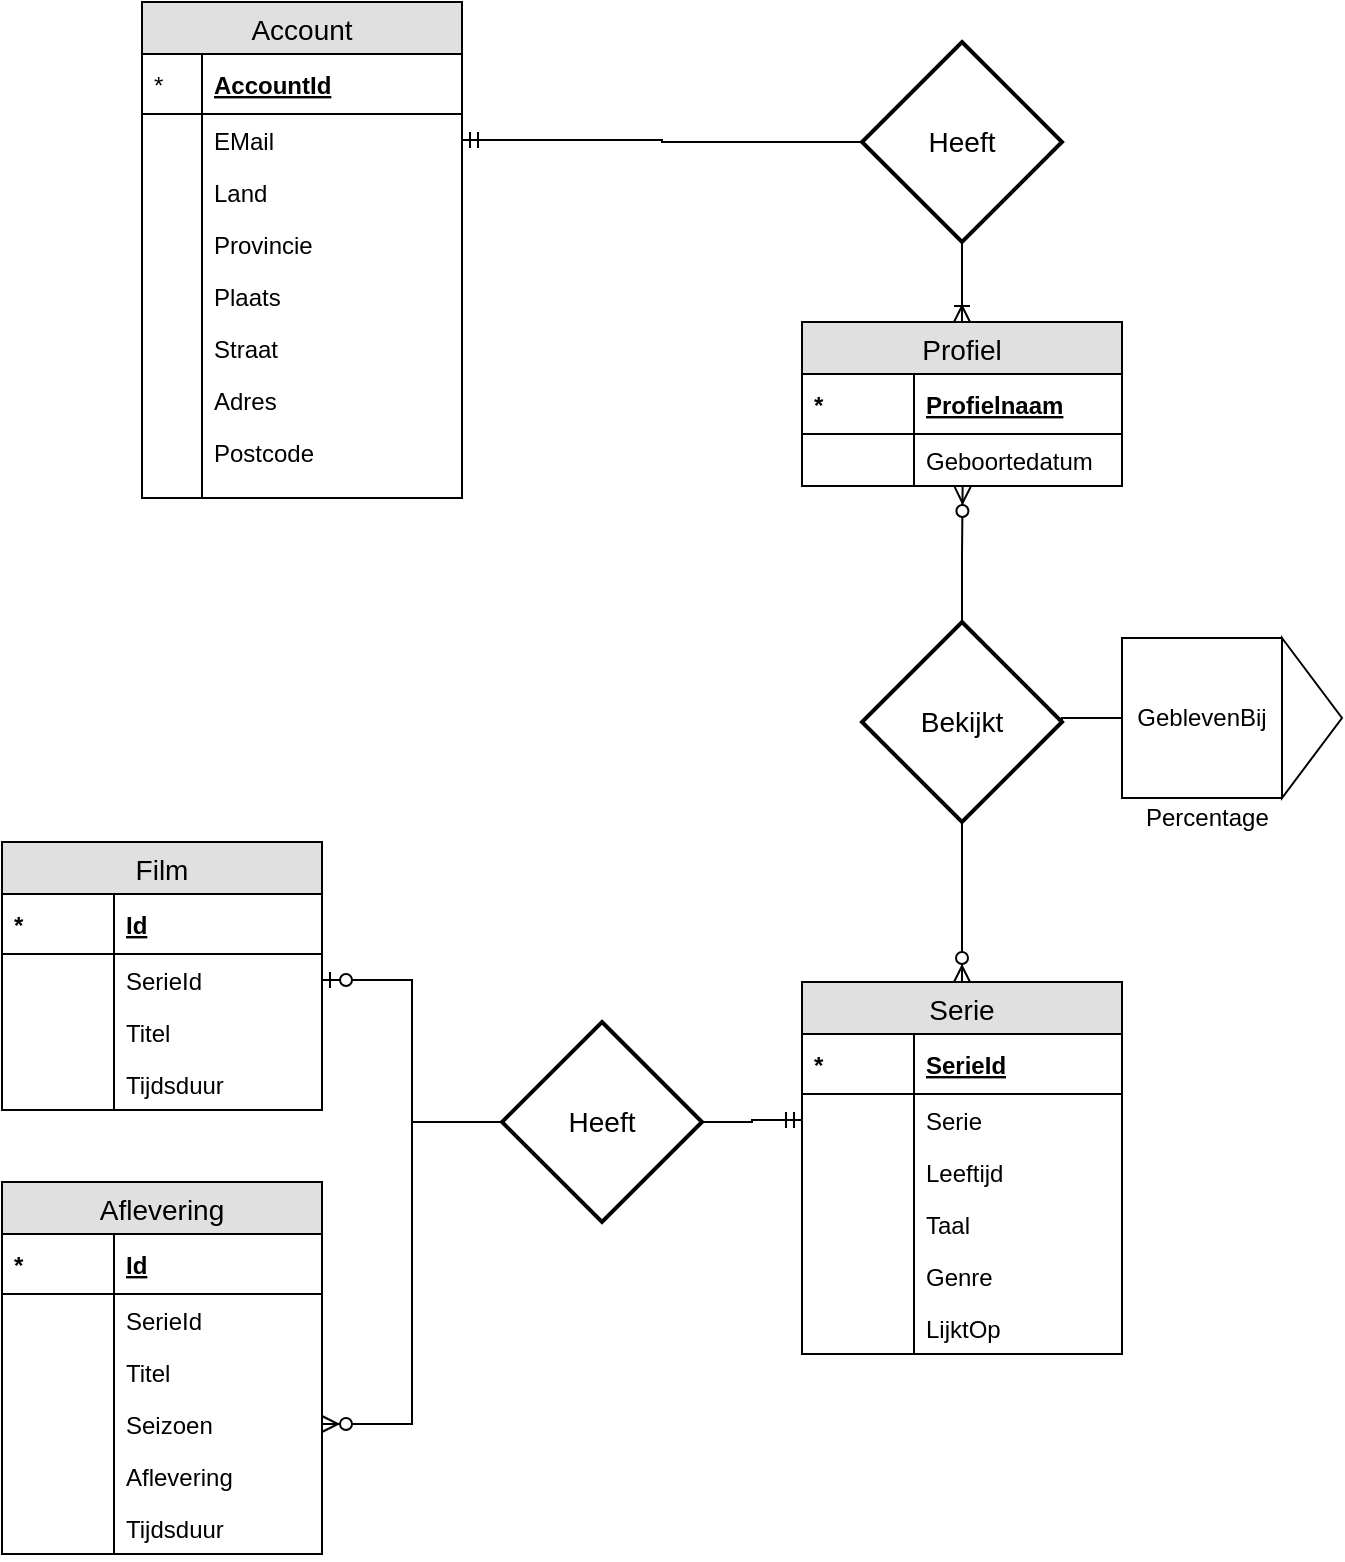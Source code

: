 <mxfile version="12.2.2" type="device" pages="1"><diagram id="GTF6Y3XMVISHfkGuBx8w" name="Page-1"><mxGraphModel dx="893" dy="660" grid="1" gridSize="10" guides="0" tooltips="1" connect="1" arrows="1" fold="1" page="1" pageScale="1" pageWidth="727" pageHeight="869" math="0" shadow="0"><root><mxCell id="0"/><mxCell id="1" parent="0"/><mxCell id="_Yb_HPhV_zAdE_0xKmU--80" value="Film" style="swimlane;fontStyle=0;childLayout=stackLayout;horizontal=1;startSize=26;fillColor=#e0e0e0;horizontalStack=0;resizeParent=1;resizeParentMax=0;resizeLast=0;collapsible=1;marginBottom=0;swimlaneFillColor=#ffffff;align=center;fontSize=14;" parent="1" vertex="1"><mxGeometry x="40" y="720" width="160" height="134" as="geometry"/></mxCell><mxCell id="_Yb_HPhV_zAdE_0xKmU--83" value="Id" style="shape=partialRectangle;top=0;left=0;right=0;bottom=1;align=left;verticalAlign=middle;fillColor=none;spacingLeft=60;spacingRight=4;overflow=hidden;rotatable=0;points=[[0,0.5],[1,0.5]];portConstraint=eastwest;dropTarget=0;fontStyle=5;fontSize=12;" parent="_Yb_HPhV_zAdE_0xKmU--80" vertex="1"><mxGeometry y="26" width="160" height="30" as="geometry"/></mxCell><mxCell id="_Yb_HPhV_zAdE_0xKmU--84" value="*" style="shape=partialRectangle;fontStyle=1;top=0;left=0;bottom=0;fillColor=none;align=left;verticalAlign=middle;spacingLeft=4;spacingRight=4;overflow=hidden;rotatable=0;points=[];portConstraint=eastwest;part=1;fontSize=12;" parent="_Yb_HPhV_zAdE_0xKmU--83" vertex="1" connectable="0"><mxGeometry width="56" height="30" as="geometry"/></mxCell><mxCell id="_Yb_HPhV_zAdE_0xKmU--85" value="SerieId" style="shape=partialRectangle;top=0;left=0;right=0;bottom=0;align=left;verticalAlign=top;fillColor=none;spacingLeft=60;spacingRight=4;overflow=hidden;rotatable=0;points=[[0,0.5],[1,0.5]];portConstraint=eastwest;dropTarget=0;fontSize=12;" parent="_Yb_HPhV_zAdE_0xKmU--80" vertex="1"><mxGeometry y="56" width="160" height="26" as="geometry"/></mxCell><mxCell id="_Yb_HPhV_zAdE_0xKmU--86" value="" style="shape=partialRectangle;top=0;left=0;bottom=0;fillColor=none;align=left;verticalAlign=top;spacingLeft=4;spacingRight=4;overflow=hidden;rotatable=0;points=[];portConstraint=eastwest;part=1;fontSize=12;" parent="_Yb_HPhV_zAdE_0xKmU--85" vertex="1" connectable="0"><mxGeometry width="56" height="26" as="geometry"/></mxCell><mxCell id="1tCk3vJiVh89fxVoKghc-22" value="Titel" style="shape=partialRectangle;top=0;left=0;right=0;bottom=0;align=left;verticalAlign=top;fillColor=none;spacingLeft=60;spacingRight=4;overflow=hidden;rotatable=0;points=[[0,0.5],[1,0.5]];portConstraint=eastwest;dropTarget=0;fontSize=12;" vertex="1" parent="_Yb_HPhV_zAdE_0xKmU--80"><mxGeometry y="82" width="160" height="26" as="geometry"/></mxCell><mxCell id="1tCk3vJiVh89fxVoKghc-23" value="" style="shape=partialRectangle;top=0;left=0;bottom=0;fillColor=none;align=left;verticalAlign=top;spacingLeft=4;spacingRight=4;overflow=hidden;rotatable=0;points=[];portConstraint=eastwest;part=1;fontSize=12;" vertex="1" connectable="0" parent="1tCk3vJiVh89fxVoKghc-22"><mxGeometry width="56" height="26" as="geometry"/></mxCell><mxCell id="_Yb_HPhV_zAdE_0xKmU--92" value="Tijdsduur" style="shape=partialRectangle;top=0;left=0;right=0;bottom=0;align=left;verticalAlign=top;fillColor=none;spacingLeft=60;spacingRight=4;overflow=hidden;rotatable=0;points=[[0,0.5],[1,0.5]];portConstraint=eastwest;dropTarget=0;fontSize=12;" parent="_Yb_HPhV_zAdE_0xKmU--80" vertex="1"><mxGeometry y="108" width="160" height="26" as="geometry"/></mxCell><mxCell id="_Yb_HPhV_zAdE_0xKmU--93" value="" style="shape=partialRectangle;top=0;left=0;bottom=0;fillColor=none;align=left;verticalAlign=top;spacingLeft=4;spacingRight=4;overflow=hidden;rotatable=0;points=[];portConstraint=eastwest;part=1;fontSize=12;" parent="_Yb_HPhV_zAdE_0xKmU--92" vertex="1" connectable="0"><mxGeometry width="56" height="26" as="geometry"/></mxCell><mxCell id="_Yb_HPhV_zAdE_0xKmU--98" value="Serie" style="swimlane;fontStyle=0;childLayout=stackLayout;horizontal=1;startSize=26;fillColor=#e0e0e0;horizontalStack=0;resizeParent=1;resizeParentMax=0;resizeLast=0;collapsible=1;marginBottom=0;swimlaneFillColor=#ffffff;align=center;fontSize=14;" parent="1" vertex="1"><mxGeometry x="440" y="790" width="160" height="186" as="geometry"/></mxCell><mxCell id="1tCk3vJiVh89fxVoKghc-26" value="SerieId" style="shape=partialRectangle;top=0;left=0;right=0;bottom=1;align=left;verticalAlign=middle;fillColor=none;spacingLeft=60;spacingRight=4;overflow=hidden;rotatable=0;points=[[0,0.5],[1,0.5]];portConstraint=eastwest;dropTarget=0;fontStyle=5;fontSize=12;" vertex="1" parent="_Yb_HPhV_zAdE_0xKmU--98"><mxGeometry y="26" width="160" height="30" as="geometry"/></mxCell><mxCell id="1tCk3vJiVh89fxVoKghc-27" value="*" style="shape=partialRectangle;fontStyle=1;top=0;left=0;bottom=0;fillColor=none;align=left;verticalAlign=middle;spacingLeft=4;spacingRight=4;overflow=hidden;rotatable=0;points=[];portConstraint=eastwest;part=1;fontSize=12;" vertex="1" connectable="0" parent="1tCk3vJiVh89fxVoKghc-26"><mxGeometry width="56" height="30" as="geometry"/></mxCell><mxCell id="1tCk3vJiVh89fxVoKghc-1" value="Serie" style="shape=partialRectangle;top=0;left=0;right=0;bottom=0;align=left;verticalAlign=top;fillColor=none;spacingLeft=60;spacingRight=4;overflow=hidden;rotatable=0;points=[[0,0.5],[1,0.5]];portConstraint=eastwest;dropTarget=0;fontSize=12;" vertex="1" parent="_Yb_HPhV_zAdE_0xKmU--98"><mxGeometry y="56" width="160" height="26" as="geometry"/></mxCell><mxCell id="1tCk3vJiVh89fxVoKghc-2" value="" style="shape=partialRectangle;top=0;left=0;bottom=0;fillColor=none;align=left;verticalAlign=top;spacingLeft=4;spacingRight=4;overflow=hidden;rotatable=0;points=[];portConstraint=eastwest;part=1;fontSize=12;" vertex="1" connectable="0" parent="1tCk3vJiVh89fxVoKghc-1"><mxGeometry width="56" height="26" as="geometry"/></mxCell><mxCell id="_Yb_HPhV_zAdE_0xKmU--105" value="Leeftijd" style="shape=partialRectangle;top=0;left=0;right=0;bottom=0;align=left;verticalAlign=top;fillColor=none;spacingLeft=60;spacingRight=4;overflow=hidden;rotatable=0;points=[[0,0.5],[1,0.5]];portConstraint=eastwest;dropTarget=0;fontSize=12;" parent="_Yb_HPhV_zAdE_0xKmU--98" vertex="1"><mxGeometry y="82" width="160" height="26" as="geometry"/></mxCell><mxCell id="_Yb_HPhV_zAdE_0xKmU--106" value="" style="shape=partialRectangle;top=0;left=0;bottom=0;fillColor=none;align=left;verticalAlign=top;spacingLeft=4;spacingRight=4;overflow=hidden;rotatable=0;points=[];portConstraint=eastwest;part=1;fontSize=12;" parent="_Yb_HPhV_zAdE_0xKmU--105" vertex="1" connectable="0"><mxGeometry width="56" height="26" as="geometry"/></mxCell><mxCell id="1tCk3vJiVh89fxVoKghc-5" value="Taal" style="shape=partialRectangle;top=0;left=0;right=0;bottom=0;align=left;verticalAlign=top;fillColor=none;spacingLeft=60;spacingRight=4;overflow=hidden;rotatable=0;points=[[0,0.5],[1,0.5]];portConstraint=eastwest;dropTarget=0;fontSize=12;" vertex="1" parent="_Yb_HPhV_zAdE_0xKmU--98"><mxGeometry y="108" width="160" height="26" as="geometry"/></mxCell><mxCell id="1tCk3vJiVh89fxVoKghc-6" value="" style="shape=partialRectangle;top=0;left=0;bottom=0;fillColor=none;align=left;verticalAlign=top;spacingLeft=4;spacingRight=4;overflow=hidden;rotatable=0;points=[];portConstraint=eastwest;part=1;fontSize=12;" vertex="1" connectable="0" parent="1tCk3vJiVh89fxVoKghc-5"><mxGeometry width="56" height="26" as="geometry"/></mxCell><mxCell id="1tCk3vJiVh89fxVoKghc-3" value="Genre" style="shape=partialRectangle;top=0;left=0;right=0;bottom=0;align=left;verticalAlign=top;fillColor=none;spacingLeft=60;spacingRight=4;overflow=hidden;rotatable=0;points=[[0,0.5],[1,0.5]];portConstraint=eastwest;dropTarget=0;fontSize=12;" vertex="1" parent="_Yb_HPhV_zAdE_0xKmU--98"><mxGeometry y="134" width="160" height="26" as="geometry"/></mxCell><mxCell id="1tCk3vJiVh89fxVoKghc-4" value="" style="shape=partialRectangle;top=0;left=0;bottom=0;fillColor=none;align=left;verticalAlign=top;spacingLeft=4;spacingRight=4;overflow=hidden;rotatable=0;points=[];portConstraint=eastwest;part=1;fontSize=12;" vertex="1" connectable="0" parent="1tCk3vJiVh89fxVoKghc-3"><mxGeometry width="56" height="26" as="geometry"/></mxCell><mxCell id="1tCk3vJiVh89fxVoKghc-7" value="LijktOp" style="shape=partialRectangle;top=0;left=0;right=0;bottom=0;align=left;verticalAlign=top;fillColor=none;spacingLeft=60;spacingRight=4;overflow=hidden;rotatable=0;points=[[0,0.5],[1,0.5]];portConstraint=eastwest;dropTarget=0;fontSize=12;" vertex="1" parent="_Yb_HPhV_zAdE_0xKmU--98"><mxGeometry y="160" width="160" height="26" as="geometry"/></mxCell><mxCell id="1tCk3vJiVh89fxVoKghc-8" value="" style="shape=partialRectangle;top=0;left=0;bottom=0;fillColor=none;align=left;verticalAlign=top;spacingLeft=4;spacingRight=4;overflow=hidden;rotatable=0;points=[];portConstraint=eastwest;part=1;fontSize=12;" vertex="1" connectable="0" parent="1tCk3vJiVh89fxVoKghc-7"><mxGeometry width="56" height="26" as="geometry"/></mxCell><mxCell id="_Yb_HPhV_zAdE_0xKmU--114" value="Account" style="swimlane;fontStyle=0;childLayout=stackLayout;horizontal=1;startSize=26;fillColor=#e0e0e0;horizontalStack=0;resizeParent=1;resizeParentMax=0;resizeLast=0;collapsible=1;marginBottom=0;swimlaneFillColor=#ffffff;align=center;fontSize=14;" parent="1" vertex="1"><mxGeometry x="110" y="300" width="160" height="248" as="geometry"/></mxCell><mxCell id="_Yb_HPhV_zAdE_0xKmU--115" value="AccountId" style="shape=partialRectangle;top=0;left=0;right=0;bottom=1;align=left;verticalAlign=middle;fillColor=none;spacingLeft=34;spacingRight=4;overflow=hidden;rotatable=0;points=[[0,0.5],[1,0.5]];portConstraint=eastwest;dropTarget=0;fontStyle=5;fontSize=12;" parent="_Yb_HPhV_zAdE_0xKmU--114" vertex="1"><mxGeometry y="26" width="160" height="30" as="geometry"/></mxCell><mxCell id="_Yb_HPhV_zAdE_0xKmU--116" value="*" style="shape=partialRectangle;top=0;left=0;bottom=0;fillColor=none;align=left;verticalAlign=middle;spacingLeft=4;spacingRight=4;overflow=hidden;rotatable=0;points=[];portConstraint=eastwest;part=1;fontSize=12;" parent="_Yb_HPhV_zAdE_0xKmU--115" vertex="1" connectable="0"><mxGeometry width="30" height="30" as="geometry"/></mxCell><mxCell id="_Yb_HPhV_zAdE_0xKmU--117" value="EMail" style="shape=partialRectangle;top=0;left=0;right=0;bottom=0;align=left;verticalAlign=top;fillColor=none;spacingLeft=34;spacingRight=4;overflow=hidden;rotatable=0;points=[[0,0.5],[1,0.5]];portConstraint=eastwest;dropTarget=0;fontSize=12;" parent="_Yb_HPhV_zAdE_0xKmU--114" vertex="1"><mxGeometry y="56" width="160" height="26" as="geometry"/></mxCell><mxCell id="_Yb_HPhV_zAdE_0xKmU--118" value="" style="shape=partialRectangle;top=0;left=0;bottom=0;fillColor=none;align=left;verticalAlign=top;spacingLeft=4;spacingRight=4;overflow=hidden;rotatable=0;points=[];portConstraint=eastwest;part=1;fontSize=12;" parent="_Yb_HPhV_zAdE_0xKmU--117" vertex="1" connectable="0"><mxGeometry width="30" height="26" as="geometry"/></mxCell><mxCell id="_Yb_HPhV_zAdE_0xKmU--119" value="Land" style="shape=partialRectangle;top=0;left=0;right=0;bottom=0;align=left;verticalAlign=top;fillColor=none;spacingLeft=34;spacingRight=4;overflow=hidden;rotatable=0;points=[[0,0.5],[1,0.5]];portConstraint=eastwest;dropTarget=0;fontSize=12;" parent="_Yb_HPhV_zAdE_0xKmU--114" vertex="1"><mxGeometry y="82" width="160" height="26" as="geometry"/></mxCell><mxCell id="_Yb_HPhV_zAdE_0xKmU--120" value="" style="shape=partialRectangle;top=0;left=0;bottom=0;fillColor=none;align=left;verticalAlign=top;spacingLeft=4;spacingRight=4;overflow=hidden;rotatable=0;points=[];portConstraint=eastwest;part=1;fontSize=12;" parent="_Yb_HPhV_zAdE_0xKmU--119" vertex="1" connectable="0"><mxGeometry width="30" height="26" as="geometry"/></mxCell><mxCell id="_Yb_HPhV_zAdE_0xKmU--132" value="Provincie" style="shape=partialRectangle;top=0;left=0;right=0;bottom=0;align=left;verticalAlign=top;fillColor=none;spacingLeft=34;spacingRight=4;overflow=hidden;rotatable=0;points=[[0,0.5],[1,0.5]];portConstraint=eastwest;dropTarget=0;fontSize=12;" parent="_Yb_HPhV_zAdE_0xKmU--114" vertex="1"><mxGeometry y="108" width="160" height="26" as="geometry"/></mxCell><mxCell id="_Yb_HPhV_zAdE_0xKmU--133" value="" style="shape=partialRectangle;top=0;left=0;bottom=0;fillColor=none;align=left;verticalAlign=top;spacingLeft=4;spacingRight=4;overflow=hidden;rotatable=0;points=[];portConstraint=eastwest;part=1;fontSize=12;" parent="_Yb_HPhV_zAdE_0xKmU--132" vertex="1" connectable="0"><mxGeometry width="30" height="26" as="geometry"/></mxCell><mxCell id="_Yb_HPhV_zAdE_0xKmU--121" value="Plaats" style="shape=partialRectangle;top=0;left=0;right=0;bottom=0;align=left;verticalAlign=top;fillColor=none;spacingLeft=34;spacingRight=4;overflow=hidden;rotatable=0;points=[[0,0.5],[1,0.5]];portConstraint=eastwest;dropTarget=0;fontSize=12;" parent="_Yb_HPhV_zAdE_0xKmU--114" vertex="1"><mxGeometry y="134" width="160" height="26" as="geometry"/></mxCell><mxCell id="_Yb_HPhV_zAdE_0xKmU--122" value="" style="shape=partialRectangle;top=0;left=0;bottom=0;fillColor=none;align=left;verticalAlign=top;spacingLeft=4;spacingRight=4;overflow=hidden;rotatable=0;points=[];portConstraint=eastwest;part=1;fontSize=12;" parent="_Yb_HPhV_zAdE_0xKmU--121" vertex="1" connectable="0"><mxGeometry width="30" height="26" as="geometry"/></mxCell><mxCell id="_Yb_HPhV_zAdE_0xKmU--134" value="Straat" style="shape=partialRectangle;top=0;left=0;right=0;bottom=0;align=left;verticalAlign=top;fillColor=none;spacingLeft=34;spacingRight=4;overflow=hidden;rotatable=0;points=[[0,0.5],[1,0.5]];portConstraint=eastwest;dropTarget=0;fontSize=12;" parent="_Yb_HPhV_zAdE_0xKmU--114" vertex="1"><mxGeometry y="160" width="160" height="26" as="geometry"/></mxCell><mxCell id="_Yb_HPhV_zAdE_0xKmU--135" value="" style="shape=partialRectangle;top=0;left=0;bottom=0;fillColor=none;align=left;verticalAlign=top;spacingLeft=4;spacingRight=4;overflow=hidden;rotatable=0;points=[];portConstraint=eastwest;part=1;fontSize=12;" parent="_Yb_HPhV_zAdE_0xKmU--134" vertex="1" connectable="0"><mxGeometry width="30" height="26" as="geometry"/></mxCell><mxCell id="_Yb_HPhV_zAdE_0xKmU--138" value="Adres" style="shape=partialRectangle;top=0;left=0;right=0;bottom=0;align=left;verticalAlign=top;fillColor=none;spacingLeft=34;spacingRight=4;overflow=hidden;rotatable=0;points=[[0,0.5],[1,0.5]];portConstraint=eastwest;dropTarget=0;fontSize=12;" parent="_Yb_HPhV_zAdE_0xKmU--114" vertex="1"><mxGeometry y="186" width="160" height="26" as="geometry"/></mxCell><mxCell id="_Yb_HPhV_zAdE_0xKmU--139" value="" style="shape=partialRectangle;top=0;left=0;bottom=0;fillColor=none;align=left;verticalAlign=top;spacingLeft=4;spacingRight=4;overflow=hidden;rotatable=0;points=[];portConstraint=eastwest;part=1;fontSize=12;" parent="_Yb_HPhV_zAdE_0xKmU--138" vertex="1" connectable="0"><mxGeometry width="30" height="26" as="geometry"/></mxCell><mxCell id="_Yb_HPhV_zAdE_0xKmU--136" value="Postcode" style="shape=partialRectangle;top=0;left=0;right=0;bottom=0;align=left;verticalAlign=top;fillColor=none;spacingLeft=34;spacingRight=4;overflow=hidden;rotatable=0;points=[[0,0.5],[1,0.5]];portConstraint=eastwest;dropTarget=0;fontSize=12;" parent="_Yb_HPhV_zAdE_0xKmU--114" vertex="1"><mxGeometry y="212" width="160" height="26" as="geometry"/></mxCell><mxCell id="_Yb_HPhV_zAdE_0xKmU--137" value="" style="shape=partialRectangle;top=0;left=0;bottom=0;fillColor=none;align=left;verticalAlign=top;spacingLeft=4;spacingRight=4;overflow=hidden;rotatable=0;points=[];portConstraint=eastwest;part=1;fontSize=12;" parent="_Yb_HPhV_zAdE_0xKmU--136" vertex="1" connectable="0"><mxGeometry width="30" height="26" as="geometry"/></mxCell><mxCell id="_Yb_HPhV_zAdE_0xKmU--123" value="" style="shape=partialRectangle;top=0;left=0;right=0;bottom=0;align=left;verticalAlign=top;fillColor=none;spacingLeft=34;spacingRight=4;overflow=hidden;rotatable=0;points=[[0,0.5],[1,0.5]];portConstraint=eastwest;dropTarget=0;fontSize=12;" parent="_Yb_HPhV_zAdE_0xKmU--114" vertex="1"><mxGeometry y="238" width="160" height="10" as="geometry"/></mxCell><mxCell id="_Yb_HPhV_zAdE_0xKmU--124" value="" style="shape=partialRectangle;top=0;left=0;bottom=0;fillColor=none;align=left;verticalAlign=top;spacingLeft=4;spacingRight=4;overflow=hidden;rotatable=0;points=[];portConstraint=eastwest;part=1;fontSize=12;" parent="_Yb_HPhV_zAdE_0xKmU--123" vertex="1" connectable="0"><mxGeometry width="30" height="10" as="geometry"/></mxCell><mxCell id="_Yb_HPhV_zAdE_0xKmU--125" value="Profiel" style="swimlane;fontStyle=0;childLayout=stackLayout;horizontal=1;startSize=26;fillColor=#e0e0e0;horizontalStack=0;resizeParent=1;resizeParentMax=0;resizeLast=0;collapsible=1;marginBottom=0;swimlaneFillColor=#ffffff;align=center;fontSize=14;" parent="1" vertex="1"><mxGeometry x="440" y="460" width="160" height="82" as="geometry"/></mxCell><mxCell id="_Yb_HPhV_zAdE_0xKmU--128" value="Profielnaam" style="shape=partialRectangle;top=0;left=0;right=0;bottom=1;align=left;verticalAlign=middle;fillColor=none;spacingLeft=60;spacingRight=4;overflow=hidden;rotatable=0;points=[[0,0.5],[1,0.5]];portConstraint=eastwest;dropTarget=0;fontStyle=5;fontSize=12;" parent="_Yb_HPhV_zAdE_0xKmU--125" vertex="1"><mxGeometry y="26" width="160" height="30" as="geometry"/></mxCell><mxCell id="_Yb_HPhV_zAdE_0xKmU--129" value="*" style="shape=partialRectangle;fontStyle=1;top=0;left=0;bottom=0;fillColor=none;align=left;verticalAlign=middle;spacingLeft=4;spacingRight=4;overflow=hidden;rotatable=0;points=[];portConstraint=eastwest;part=1;fontSize=12;" parent="_Yb_HPhV_zAdE_0xKmU--128" vertex="1" connectable="0"><mxGeometry width="56" height="30" as="geometry"/></mxCell><mxCell id="_Yb_HPhV_zAdE_0xKmU--130" value="Geboortedatum" style="shape=partialRectangle;top=0;left=0;right=0;bottom=0;align=left;verticalAlign=top;fillColor=none;spacingLeft=60;spacingRight=4;overflow=hidden;rotatable=0;points=[[0,0.5],[1,0.5]];portConstraint=eastwest;dropTarget=0;fontSize=12;" parent="_Yb_HPhV_zAdE_0xKmU--125" vertex="1"><mxGeometry y="56" width="160" height="26" as="geometry"/></mxCell><mxCell id="_Yb_HPhV_zAdE_0xKmU--131" value="" style="shape=partialRectangle;top=0;left=0;bottom=0;fillColor=none;align=left;verticalAlign=top;spacingLeft=4;spacingRight=4;overflow=hidden;rotatable=0;points=[];portConstraint=eastwest;part=1;fontSize=12;" parent="_Yb_HPhV_zAdE_0xKmU--130" vertex="1" connectable="0"><mxGeometry width="56" height="26" as="geometry"/></mxCell><mxCell id="_Yb_HPhV_zAdE_0xKmU--170" style="edgeStyle=orthogonalEdgeStyle;rounded=0;orthogonalLoop=1;jettySize=auto;html=1;exitX=0.5;exitY=1;exitDx=0;exitDy=0;entryX=0.5;entryY=0;entryDx=0;entryDy=0;endArrow=ERzeroToMany;endFill=1;" parent="1" source="_Yb_HPhV_zAdE_0xKmU--165" target="_Yb_HPhV_zAdE_0xKmU--98" edge="1"><mxGeometry relative="1" as="geometry"/></mxCell><mxCell id="1tCk3vJiVh89fxVoKghc-30" style="edgeStyle=orthogonalEdgeStyle;rounded=0;orthogonalLoop=1;jettySize=auto;html=1;exitX=0.5;exitY=0;exitDx=0;exitDy=0;entryX=0.502;entryY=1.019;entryDx=0;entryDy=0;entryPerimeter=0;fontColor=none;endArrow=ERzeroToMany;endFill=1;" edge="1" parent="1" source="_Yb_HPhV_zAdE_0xKmU--165" target="_Yb_HPhV_zAdE_0xKmU--130"><mxGeometry relative="1" as="geometry"/></mxCell><mxCell id="_Yb_HPhV_zAdE_0xKmU--165" value="Bekijkt" style="shape=rhombus;strokeWidth=2;fontSize=17;perimeter=rhombusPerimeter;whiteSpace=wrap;html=1;align=center;fontSize=14;" parent="1" vertex="1"><mxGeometry x="470" y="610" width="100" height="100" as="geometry"/></mxCell><mxCell id="_Yb_HPhV_zAdE_0xKmU--174" style="edgeStyle=orthogonalEdgeStyle;rounded=0;orthogonalLoop=1;jettySize=auto;html=1;exitX=0.5;exitY=1;exitDx=0;exitDy=0;entryX=0.5;entryY=0;entryDx=0;entryDy=0;endArrow=ERoneToMany;endFill=0;" parent="1" source="_Yb_HPhV_zAdE_0xKmU--173" target="_Yb_HPhV_zAdE_0xKmU--125" edge="1"><mxGeometry relative="1" as="geometry"/></mxCell><mxCell id="1tCk3vJiVh89fxVoKghc-29" style="edgeStyle=orthogonalEdgeStyle;rounded=0;orthogonalLoop=1;jettySize=auto;html=1;exitX=0;exitY=0.5;exitDx=0;exitDy=0;fontColor=none;endArrow=ERmandOne;endFill=0;" edge="1" parent="1" source="_Yb_HPhV_zAdE_0xKmU--173" target="_Yb_HPhV_zAdE_0xKmU--117"><mxGeometry relative="1" as="geometry"/></mxCell><mxCell id="_Yb_HPhV_zAdE_0xKmU--173" value="Heeft" style="shape=rhombus;strokeWidth=2;fontSize=17;perimeter=rhombusPerimeter;whiteSpace=wrap;html=1;align=center;fontSize=14;" parent="1" vertex="1"><mxGeometry x="470" y="320" width="100" height="100" as="geometry"/></mxCell><mxCell id="CBTac7Sjr9V8Ludtl3h1-7" value="" style="triangle;whiteSpace=wrap;html=1;" parent="1" vertex="1"><mxGeometry x="680" y="618" width="30" height="80" as="geometry"/></mxCell><mxCell id="CBTac7Sjr9V8Ludtl3h1-8" style="edgeStyle=orthogonalEdgeStyle;rounded=0;orthogonalLoop=1;jettySize=auto;html=1;exitX=0;exitY=0.5;exitDx=0;exitDy=0;entryX=1;entryY=0.5;entryDx=0;entryDy=0;endArrow=none;endFill=0;" parent="1" source="CBTac7Sjr9V8Ludtl3h1-9" target="_Yb_HPhV_zAdE_0xKmU--165" edge="1"><mxGeometry relative="1" as="geometry"><mxPoint x="560" y="648" as="targetPoint"/></mxGeometry></mxCell><mxCell id="CBTac7Sjr9V8Ludtl3h1-9" value="GeblevenBij" style="whiteSpace=wrap;html=1;aspect=fixed;" parent="1" vertex="1"><mxGeometry x="600" y="618" width="80" height="80" as="geometry"/></mxCell><mxCell id="ANS_Dbhldscqg895gSWj-1" value="Percentage" style="text;html=1;resizable=0;points=[];autosize=1;align=left;verticalAlign=top;spacingTop=-4;" parent="1" vertex="1"><mxGeometry x="610" y="698" width="80" height="20" as="geometry"/></mxCell><mxCell id="1tCk3vJiVh89fxVoKghc-9" value="Aflevering" style="swimlane;fontStyle=0;childLayout=stackLayout;horizontal=1;startSize=26;fillColor=#e0e0e0;horizontalStack=0;resizeParent=1;resizeParentMax=0;resizeLast=0;collapsible=1;marginBottom=0;swimlaneFillColor=#ffffff;align=center;fontSize=14;" vertex="1" parent="1"><mxGeometry x="40" y="890" width="160" height="186" as="geometry"/></mxCell><mxCell id="1tCk3vJiVh89fxVoKghc-10" value="Id" style="shape=partialRectangle;top=0;left=0;right=0;bottom=1;align=left;verticalAlign=middle;fillColor=none;spacingLeft=60;spacingRight=4;overflow=hidden;rotatable=0;points=[[0,0.5],[1,0.5]];portConstraint=eastwest;dropTarget=0;fontStyle=5;fontSize=12;" vertex="1" parent="1tCk3vJiVh89fxVoKghc-9"><mxGeometry y="26" width="160" height="30" as="geometry"/></mxCell><mxCell id="1tCk3vJiVh89fxVoKghc-11" value="*" style="shape=partialRectangle;fontStyle=1;top=0;left=0;bottom=0;fillColor=none;align=left;verticalAlign=middle;spacingLeft=4;spacingRight=4;overflow=hidden;rotatable=0;points=[];portConstraint=eastwest;part=1;fontSize=12;" vertex="1" connectable="0" parent="1tCk3vJiVh89fxVoKghc-10"><mxGeometry width="56" height="30" as="geometry"/></mxCell><mxCell id="1tCk3vJiVh89fxVoKghc-12" value="SerieId" style="shape=partialRectangle;top=0;left=0;right=0;bottom=0;align=left;verticalAlign=top;fillColor=none;spacingLeft=60;spacingRight=4;overflow=hidden;rotatable=0;points=[[0,0.5],[1,0.5]];portConstraint=eastwest;dropTarget=0;fontSize=12;" vertex="1" parent="1tCk3vJiVh89fxVoKghc-9"><mxGeometry y="56" width="160" height="26" as="geometry"/></mxCell><mxCell id="1tCk3vJiVh89fxVoKghc-13" value="" style="shape=partialRectangle;top=0;left=0;bottom=0;fillColor=none;align=left;verticalAlign=top;spacingLeft=4;spacingRight=4;overflow=hidden;rotatable=0;points=[];portConstraint=eastwest;part=1;fontSize=12;" vertex="1" connectable="0" parent="1tCk3vJiVh89fxVoKghc-12"><mxGeometry width="56" height="26" as="geometry"/></mxCell><mxCell id="1tCk3vJiVh89fxVoKghc-14" value="Titel" style="shape=partialRectangle;top=0;left=0;right=0;bottom=0;align=left;verticalAlign=top;fillColor=none;spacingLeft=60;spacingRight=4;overflow=hidden;rotatable=0;points=[[0,0.5],[1,0.5]];portConstraint=eastwest;dropTarget=0;fontSize=12;" vertex="1" parent="1tCk3vJiVh89fxVoKghc-9"><mxGeometry y="82" width="160" height="26" as="geometry"/></mxCell><mxCell id="1tCk3vJiVh89fxVoKghc-15" value="" style="shape=partialRectangle;top=0;left=0;bottom=0;fillColor=none;align=left;verticalAlign=top;spacingLeft=4;spacingRight=4;overflow=hidden;rotatable=0;points=[];portConstraint=eastwest;part=1;fontSize=12;" vertex="1" connectable="0" parent="1tCk3vJiVh89fxVoKghc-14"><mxGeometry width="56" height="26" as="geometry"/></mxCell><mxCell id="1tCk3vJiVh89fxVoKghc-16" value="Seizoen" style="shape=partialRectangle;top=0;left=0;right=0;bottom=0;align=left;verticalAlign=top;fillColor=none;spacingLeft=60;spacingRight=4;overflow=hidden;rotatable=0;points=[[0,0.5],[1,0.5]];portConstraint=eastwest;dropTarget=0;fontSize=12;" vertex="1" parent="1tCk3vJiVh89fxVoKghc-9"><mxGeometry y="108" width="160" height="26" as="geometry"/></mxCell><mxCell id="1tCk3vJiVh89fxVoKghc-17" value="" style="shape=partialRectangle;top=0;left=0;bottom=0;fillColor=none;align=left;verticalAlign=top;spacingLeft=4;spacingRight=4;overflow=hidden;rotatable=0;points=[];portConstraint=eastwest;part=1;fontSize=12;" vertex="1" connectable="0" parent="1tCk3vJiVh89fxVoKghc-16"><mxGeometry width="56" height="26" as="geometry"/></mxCell><mxCell id="1tCk3vJiVh89fxVoKghc-18" value="Aflevering" style="shape=partialRectangle;top=0;left=0;right=0;bottom=0;align=left;verticalAlign=top;fillColor=none;spacingLeft=60;spacingRight=4;overflow=hidden;rotatable=0;points=[[0,0.5],[1,0.5]];portConstraint=eastwest;dropTarget=0;fontSize=12;" vertex="1" parent="1tCk3vJiVh89fxVoKghc-9"><mxGeometry y="134" width="160" height="26" as="geometry"/></mxCell><mxCell id="1tCk3vJiVh89fxVoKghc-19" value="" style="shape=partialRectangle;top=0;left=0;bottom=0;fillColor=none;align=left;verticalAlign=top;spacingLeft=4;spacingRight=4;overflow=hidden;rotatable=0;points=[];portConstraint=eastwest;part=1;fontSize=12;" vertex="1" connectable="0" parent="1tCk3vJiVh89fxVoKghc-18"><mxGeometry width="56" height="26" as="geometry"/></mxCell><mxCell id="1tCk3vJiVh89fxVoKghc-20" value="Tijdsduur" style="shape=partialRectangle;top=0;left=0;right=0;bottom=0;align=left;verticalAlign=top;fillColor=none;spacingLeft=60;spacingRight=4;overflow=hidden;rotatable=0;points=[[0,0.5],[1,0.5]];portConstraint=eastwest;dropTarget=0;fontSize=12;" vertex="1" parent="1tCk3vJiVh89fxVoKghc-9"><mxGeometry y="160" width="160" height="26" as="geometry"/></mxCell><mxCell id="1tCk3vJiVh89fxVoKghc-21" value="" style="shape=partialRectangle;top=0;left=0;bottom=0;fillColor=none;align=left;verticalAlign=top;spacingLeft=4;spacingRight=4;overflow=hidden;rotatable=0;points=[];portConstraint=eastwest;part=1;fontSize=12;" vertex="1" connectable="0" parent="1tCk3vJiVh89fxVoKghc-20"><mxGeometry width="56" height="26" as="geometry"/></mxCell><mxCell id="1tCk3vJiVh89fxVoKghc-33" style="edgeStyle=orthogonalEdgeStyle;rounded=0;orthogonalLoop=1;jettySize=auto;html=1;exitX=0;exitY=0.5;exitDx=0;exitDy=0;entryX=1;entryY=0.5;entryDx=0;entryDy=0;fontColor=none;endArrow=ERzeroToMany;endFill=1;" edge="1" parent="1" source="1tCk3vJiVh89fxVoKghc-32" target="1tCk3vJiVh89fxVoKghc-16"><mxGeometry relative="1" as="geometry"/></mxCell><mxCell id="1tCk3vJiVh89fxVoKghc-34" style="edgeStyle=orthogonalEdgeStyle;rounded=0;orthogonalLoop=1;jettySize=auto;html=1;exitX=0;exitY=0.5;exitDx=0;exitDy=0;entryX=1;entryY=0.5;entryDx=0;entryDy=0;fontColor=none;endArrow=ERzeroToOne;endFill=1;" edge="1" parent="1" source="1tCk3vJiVh89fxVoKghc-32" target="_Yb_HPhV_zAdE_0xKmU--85"><mxGeometry relative="1" as="geometry"/></mxCell><mxCell id="1tCk3vJiVh89fxVoKghc-35" style="edgeStyle=orthogonalEdgeStyle;rounded=0;orthogonalLoop=1;jettySize=auto;html=1;exitX=1;exitY=0.5;exitDx=0;exitDy=0;entryX=0;entryY=0.5;entryDx=0;entryDy=0;fontColor=none;endArrow=ERmandOne;endFill=0;" edge="1" parent="1" source="1tCk3vJiVh89fxVoKghc-32" target="1tCk3vJiVh89fxVoKghc-1"><mxGeometry relative="1" as="geometry"/></mxCell><mxCell id="1tCk3vJiVh89fxVoKghc-32" value="Heeft" style="shape=rhombus;strokeWidth=2;fontSize=17;perimeter=rhombusPerimeter;whiteSpace=wrap;html=1;align=center;fontSize=14;" vertex="1" parent="1"><mxGeometry x="290" y="810" width="100" height="100" as="geometry"/></mxCell></root></mxGraphModel></diagram></mxfile>